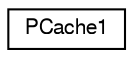 digraph "Graphical Class Hierarchy"
{
  edge [fontname="FreeSans",fontsize="10",labelfontname="FreeSans",labelfontsize="10"];
  node [fontname="FreeSans",fontsize="10",shape=record];
  rankdir="LR";
  Node0 [label="PCache1",height=0.2,width=0.4,color="black", fillcolor="white", style="filled",URL="$structPCache1.html"];
}
